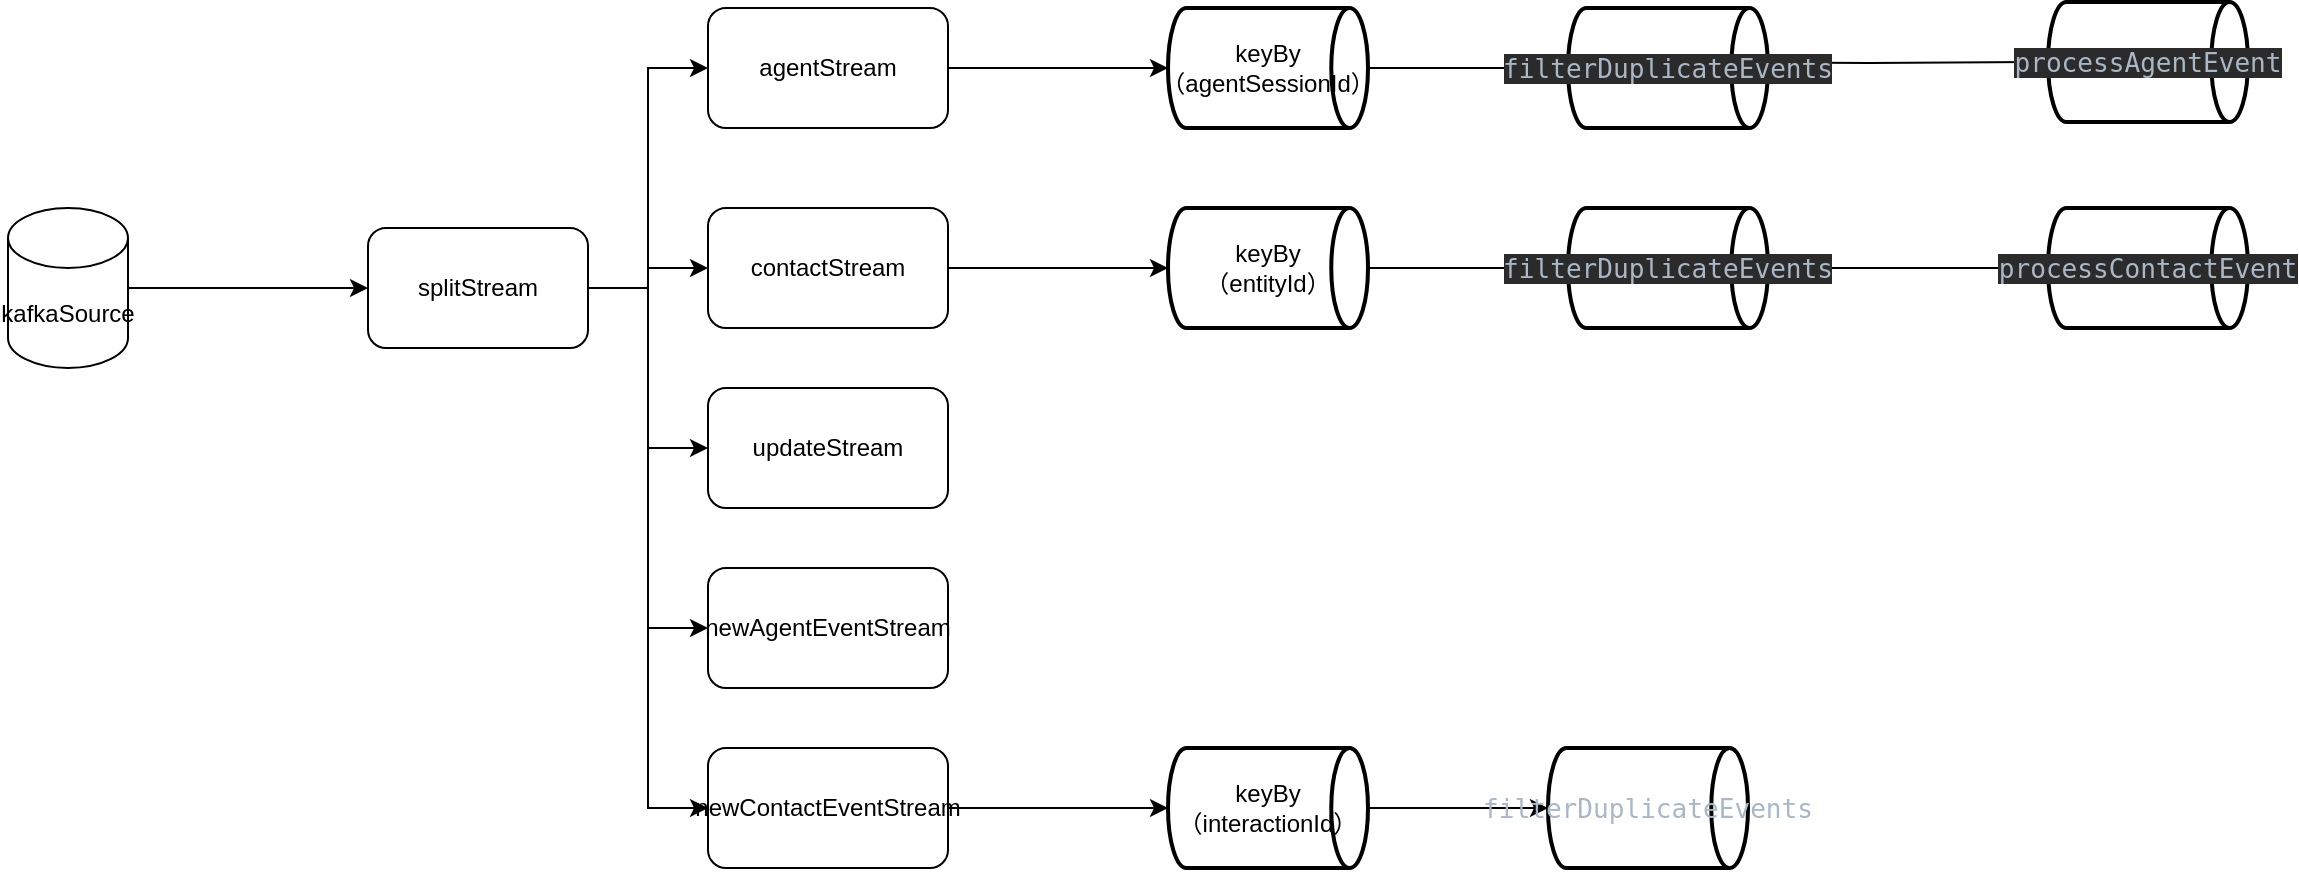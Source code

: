 <mxfile version="21.1.7" type="github" pages="2">
  <diagram name="main" id="odc719tHQT71LVsh4h66">
    <mxGraphModel dx="1187" dy="697" grid="1" gridSize="10" guides="1" tooltips="1" connect="1" arrows="1" fold="1" page="1" pageScale="1" pageWidth="827" pageHeight="1169" math="0" shadow="0">
      <root>
        <mxCell id="0" />
        <mxCell id="1" parent="0" />
        <mxCell id="GYKoJQ0Byy7SxUV7eUTv-8" style="edgeStyle=orthogonalEdgeStyle;rounded=0;orthogonalLoop=1;jettySize=auto;html=1;entryX=0;entryY=0.5;entryDx=0;entryDy=0;" edge="1" parent="1" source="GYKoJQ0Byy7SxUV7eUTv-1" target="GYKoJQ0Byy7SxUV7eUTv-7">
          <mxGeometry relative="1" as="geometry" />
        </mxCell>
        <mxCell id="GYKoJQ0Byy7SxUV7eUTv-1" value="kafkaSource" style="shape=cylinder3;whiteSpace=wrap;html=1;boundedLbl=1;backgroundOutline=1;size=15;" vertex="1" parent="1">
          <mxGeometry x="40" y="280" width="60" height="80" as="geometry" />
        </mxCell>
        <mxCell id="GYKoJQ0Byy7SxUV7eUTv-10" style="edgeStyle=orthogonalEdgeStyle;rounded=0;orthogonalLoop=1;jettySize=auto;html=1;entryX=0;entryY=0.5;entryDx=0;entryDy=0;" edge="1" parent="1" source="GYKoJQ0Byy7SxUV7eUTv-7" target="GYKoJQ0Byy7SxUV7eUTv-9">
          <mxGeometry relative="1" as="geometry" />
        </mxCell>
        <mxCell id="GYKoJQ0Byy7SxUV7eUTv-12" style="edgeStyle=orthogonalEdgeStyle;rounded=0;orthogonalLoop=1;jettySize=auto;html=1;" edge="1" parent="1" source="GYKoJQ0Byy7SxUV7eUTv-7" target="GYKoJQ0Byy7SxUV7eUTv-11">
          <mxGeometry relative="1" as="geometry" />
        </mxCell>
        <mxCell id="GYKoJQ0Byy7SxUV7eUTv-14" style="edgeStyle=orthogonalEdgeStyle;rounded=0;orthogonalLoop=1;jettySize=auto;html=1;entryX=0;entryY=0.5;entryDx=0;entryDy=0;" edge="1" parent="1" source="GYKoJQ0Byy7SxUV7eUTv-7" target="GYKoJQ0Byy7SxUV7eUTv-13">
          <mxGeometry relative="1" as="geometry" />
        </mxCell>
        <mxCell id="GYKoJQ0Byy7SxUV7eUTv-16" style="edgeStyle=orthogonalEdgeStyle;rounded=0;orthogonalLoop=1;jettySize=auto;html=1;entryX=0;entryY=0.5;entryDx=0;entryDy=0;" edge="1" parent="1" source="GYKoJQ0Byy7SxUV7eUTv-7" target="GYKoJQ0Byy7SxUV7eUTv-15">
          <mxGeometry relative="1" as="geometry" />
        </mxCell>
        <mxCell id="GYKoJQ0Byy7SxUV7eUTv-18" style="edgeStyle=orthogonalEdgeStyle;rounded=0;orthogonalLoop=1;jettySize=auto;html=1;entryX=0;entryY=0.5;entryDx=0;entryDy=0;" edge="1" parent="1" source="GYKoJQ0Byy7SxUV7eUTv-7" target="GYKoJQ0Byy7SxUV7eUTv-17">
          <mxGeometry relative="1" as="geometry" />
        </mxCell>
        <mxCell id="GYKoJQ0Byy7SxUV7eUTv-7" value="splitStream" style="rounded=1;whiteSpace=wrap;html=1;" vertex="1" parent="1">
          <mxGeometry x="220" y="290" width="110" height="60" as="geometry" />
        </mxCell>
        <mxCell id="GYKoJQ0Byy7SxUV7eUTv-32" style="edgeStyle=orthogonalEdgeStyle;rounded=0;orthogonalLoop=1;jettySize=auto;html=1;entryX=0;entryY=0.5;entryDx=0;entryDy=0;entryPerimeter=0;" edge="1" parent="1" source="GYKoJQ0Byy7SxUV7eUTv-9" target="GYKoJQ0Byy7SxUV7eUTv-37">
          <mxGeometry relative="1" as="geometry">
            <mxPoint x="589.966" y="210.8" as="targetPoint" />
          </mxGeometry>
        </mxCell>
        <mxCell id="GYKoJQ0Byy7SxUV7eUTv-9" value="agentStream" style="rounded=1;whiteSpace=wrap;html=1;" vertex="1" parent="1">
          <mxGeometry x="390" y="180" width="120" height="60" as="geometry" />
        </mxCell>
        <mxCell id="GYKoJQ0Byy7SxUV7eUTv-43" style="edgeStyle=orthogonalEdgeStyle;rounded=0;orthogonalLoop=1;jettySize=auto;html=1;entryX=0;entryY=0.5;entryDx=0;entryDy=0;entryPerimeter=0;" edge="1" parent="1" source="GYKoJQ0Byy7SxUV7eUTv-11" target="GYKoJQ0Byy7SxUV7eUTv-42">
          <mxGeometry relative="1" as="geometry" />
        </mxCell>
        <mxCell id="GYKoJQ0Byy7SxUV7eUTv-11" value="contactStream" style="rounded=1;whiteSpace=wrap;html=1;" vertex="1" parent="1">
          <mxGeometry x="390" y="280" width="120" height="60" as="geometry" />
        </mxCell>
        <mxCell id="GYKoJQ0Byy7SxUV7eUTv-13" value="updateStream" style="rounded=1;whiteSpace=wrap;html=1;" vertex="1" parent="1">
          <mxGeometry x="390" y="370" width="120" height="60" as="geometry" />
        </mxCell>
        <mxCell id="GYKoJQ0Byy7SxUV7eUTv-15" value="newAgentEventStream" style="rounded=1;whiteSpace=wrap;html=1;" vertex="1" parent="1">
          <mxGeometry x="390" y="460" width="120" height="60" as="geometry" />
        </mxCell>
        <mxCell id="iQfNsKNIqKLOGaRcUavk-2" style="edgeStyle=orthogonalEdgeStyle;rounded=0;orthogonalLoop=1;jettySize=auto;html=1;entryX=0;entryY=0.5;entryDx=0;entryDy=0;entryPerimeter=0;" edge="1" parent="1" source="GYKoJQ0Byy7SxUV7eUTv-17" target="iQfNsKNIqKLOGaRcUavk-1">
          <mxGeometry relative="1" as="geometry" />
        </mxCell>
        <mxCell id="GYKoJQ0Byy7SxUV7eUTv-17" value="newContactEventStream" style="rounded=1;whiteSpace=wrap;html=1;" vertex="1" parent="1">
          <mxGeometry x="390" y="550" width="120" height="60" as="geometry" />
        </mxCell>
        <mxCell id="GYKoJQ0Byy7SxUV7eUTv-34" style="edgeStyle=orthogonalEdgeStyle;rounded=0;orthogonalLoop=1;jettySize=auto;html=1;entryX=0;entryY=0.5;entryDx=0;entryDy=0;entryPerimeter=0;" edge="1" parent="1" target="GYKoJQ0Byy7SxUV7eUTv-40">
          <mxGeometry relative="1" as="geometry">
            <mxPoint x="880" y="207" as="sourcePoint" />
            <mxPoint x="1240" y="188.5" as="targetPoint" />
          </mxGeometry>
        </mxCell>
        <mxCell id="GYKoJQ0Byy7SxUV7eUTv-33" style="edgeStyle=orthogonalEdgeStyle;rounded=0;orthogonalLoop=1;jettySize=auto;html=1;entryX=0;entryY=0.5;entryDx=0;entryDy=0;entryPerimeter=0;" edge="1" parent="1" source="GYKoJQ0Byy7SxUV7eUTv-37" target="GYKoJQ0Byy7SxUV7eUTv-39">
          <mxGeometry relative="1" as="geometry">
            <mxPoint x="669.966" y="210.8" as="sourcePoint" />
            <mxPoint x="800" y="207" as="targetPoint" />
          </mxGeometry>
        </mxCell>
        <mxCell id="GYKoJQ0Byy7SxUV7eUTv-39" value="&lt;div style=&quot;background-color:#2b2b2b;color:#a9b7c6;font-family:&#39;JetBrains Mono&#39;,monospace;font-size:9.8pt;&quot;&gt;&lt;pre&gt;filterDuplicateEvents&lt;/pre&gt;&lt;/div&gt;" style="strokeWidth=2;html=1;shape=mxgraph.flowchart.direct_data;whiteSpace=wrap;" vertex="1" parent="1">
          <mxGeometry x="820" y="180" width="100" height="60" as="geometry" />
        </mxCell>
        <mxCell id="GYKoJQ0Byy7SxUV7eUTv-40" value="&lt;div style=&quot;background-color:#2b2b2b;color:#a9b7c6;font-family:&#39;JetBrains Mono&#39;,monospace;font-size:9.8pt;&quot;&gt;&lt;pre&gt;processAgentEvent&lt;/pre&gt;&lt;/div&gt;" style="strokeWidth=2;html=1;shape=mxgraph.flowchart.direct_data;whiteSpace=wrap;" vertex="1" parent="1">
          <mxGeometry x="1060" y="177" width="100" height="60" as="geometry" />
        </mxCell>
        <mxCell id="GYKoJQ0Byy7SxUV7eUTv-37" value="keyBy（agentSessionId）" style="strokeWidth=2;html=1;shape=mxgraph.flowchart.direct_data;whiteSpace=wrap;" vertex="1" parent="1">
          <mxGeometry x="620" y="180" width="100" height="60" as="geometry" />
        </mxCell>
        <mxCell id="GYKoJQ0Byy7SxUV7eUTv-45" style="edgeStyle=orthogonalEdgeStyle;rounded=0;orthogonalLoop=1;jettySize=auto;html=1;entryX=0;entryY=0.5;entryDx=0;entryDy=0;entryPerimeter=0;" edge="1" parent="1" source="GYKoJQ0Byy7SxUV7eUTv-42" target="GYKoJQ0Byy7SxUV7eUTv-44">
          <mxGeometry relative="1" as="geometry" />
        </mxCell>
        <mxCell id="GYKoJQ0Byy7SxUV7eUTv-42" value="keyBy&lt;br&gt;（entityId&lt;span style=&quot;background-color: initial;&quot;&gt;）&lt;/span&gt;" style="strokeWidth=2;html=1;shape=mxgraph.flowchart.direct_data;whiteSpace=wrap;" vertex="1" parent="1">
          <mxGeometry x="620" y="280" width="100" height="60" as="geometry" />
        </mxCell>
        <mxCell id="GYKoJQ0Byy7SxUV7eUTv-47" style="edgeStyle=orthogonalEdgeStyle;rounded=0;orthogonalLoop=1;jettySize=auto;html=1;" edge="1" parent="1" source="GYKoJQ0Byy7SxUV7eUTv-44" target="GYKoJQ0Byy7SxUV7eUTv-46">
          <mxGeometry relative="1" as="geometry" />
        </mxCell>
        <mxCell id="GYKoJQ0Byy7SxUV7eUTv-44" value="&lt;div style=&quot;background-color:#2b2b2b;color:#a9b7c6;font-family:&#39;JetBrains Mono&#39;,monospace;font-size:9.8pt;&quot;&gt;&lt;pre&gt;filterDuplicateEvents&lt;/pre&gt;&lt;/div&gt;" style="strokeWidth=2;html=1;shape=mxgraph.flowchart.direct_data;whiteSpace=wrap;" vertex="1" parent="1">
          <mxGeometry x="820" y="280" width="100" height="60" as="geometry" />
        </mxCell>
        <mxCell id="GYKoJQ0Byy7SxUV7eUTv-46" value="&lt;div style=&quot;background-color:#2b2b2b;color:#a9b7c6;font-family:&#39;JetBrains Mono&#39;,monospace;font-size:9.8pt;&quot;&gt;&lt;pre&gt;processContactEvent&lt;/pre&gt;&lt;/div&gt;" style="strokeWidth=2;html=1;shape=mxgraph.flowchart.direct_data;whiteSpace=wrap;" vertex="1" parent="1">
          <mxGeometry x="1060" y="280" width="100" height="60" as="geometry" />
        </mxCell>
        <mxCell id="iQfNsKNIqKLOGaRcUavk-4" style="edgeStyle=orthogonalEdgeStyle;rounded=0;orthogonalLoop=1;jettySize=auto;html=1;" edge="1" parent="1" source="iQfNsKNIqKLOGaRcUavk-1" target="iQfNsKNIqKLOGaRcUavk-3">
          <mxGeometry relative="1" as="geometry" />
        </mxCell>
        <mxCell id="iQfNsKNIqKLOGaRcUavk-1" value="keyBy&lt;br&gt;（interactionId&lt;span style=&quot;background-color: initial;&quot;&gt;）&lt;/span&gt;" style="strokeWidth=2;html=1;shape=mxgraph.flowchart.direct_data;whiteSpace=wrap;" vertex="1" parent="1">
          <mxGeometry x="620" y="550" width="100" height="60" as="geometry" />
        </mxCell>
        <mxCell id="iQfNsKNIqKLOGaRcUavk-3" value="&lt;pre style=&quot;border-color: var(--border-color); color: rgb(169, 183, 198); font-size: 13.067px;&quot;&gt;filterDuplicateEvents&lt;/pre&gt;" style="strokeWidth=2;html=1;shape=mxgraph.flowchart.direct_data;whiteSpace=wrap;" vertex="1" parent="1">
          <mxGeometry x="810" y="550" width="100" height="60" as="geometry" />
        </mxCell>
      </root>
    </mxGraphModel>
  </diagram>
  <diagram id="h__2FS312G6_Hfj47WM7" name="filterDuplicateEvents">
    <mxGraphModel dx="2014" dy="697" grid="1" gridSize="10" guides="1" tooltips="1" connect="1" arrows="1" fold="1" page="1" pageScale="1" pageWidth="827" pageHeight="1169" math="0" shadow="0">
      <root>
        <mxCell id="0" />
        <mxCell id="1" parent="0" />
        <mxCell id="EloGCIP4bISchfyABsFi-3" style="edgeStyle=orthogonalEdgeStyle;rounded=0;orthogonalLoop=1;jettySize=auto;html=1;" edge="1" parent="1" source="EloGCIP4bISchfyABsFi-1" target="EloGCIP4bISchfyABsFi-2">
          <mxGeometry relative="1" as="geometry" />
        </mxCell>
        <mxCell id="EloGCIP4bISchfyABsFi-4" value="&lt;div style=&quot;background-color:#2b2b2b;color:#a9b7c6;font-family:&#39;JetBrains Mono&#39;,monospace;font-size:9.8pt;&quot;&gt;&lt;pre&gt;&lt;br&gt;&lt;/pre&gt;&lt;/div&gt;" style="edgeLabel;html=1;align=center;verticalAlign=middle;resizable=0;points=[];" vertex="1" connectable="0" parent="EloGCIP4bISchfyABsFi-3">
          <mxGeometry x="-0.241" y="-1" relative="1" as="geometry">
            <mxPoint as="offset" />
          </mxGeometry>
        </mxCell>
        <mxCell id="EloGCIP4bISchfyABsFi-5" value="&lt;div&gt;AGENT_EVENT&lt;/div&gt;&lt;div&gt;&lt;span style=&quot;font-size: 11px;&quot;&gt;InteractionId.nonEmpty&lt;/span&gt;&lt;/div&gt;" style="edgeLabel;html=1;align=center;verticalAlign=middle;resizable=0;points=[];" vertex="1" connectable="0" parent="EloGCIP4bISchfyABsFi-3">
          <mxGeometry x="-0.248" y="-1" relative="1" as="geometry">
            <mxPoint as="offset" />
          </mxGeometry>
        </mxCell>
        <mxCell id="EloGCIP4bISchfyABsFi-7" style="edgeStyle=orthogonalEdgeStyle;rounded=0;orthogonalLoop=1;jettySize=auto;html=1;entryX=0.5;entryY=0;entryDx=0;entryDy=0;" edge="1" parent="1" source="EloGCIP4bISchfyABsFi-1" target="EloGCIP4bISchfyABsFi-6">
          <mxGeometry relative="1" as="geometry" />
        </mxCell>
        <mxCell id="EloGCIP4bISchfyABsFi-9" style="edgeStyle=orthogonalEdgeStyle;rounded=0;orthogonalLoop=1;jettySize=auto;html=1;entryX=0.5;entryY=0;entryDx=0;entryDy=0;" edge="1" parent="1" source="EloGCIP4bISchfyABsFi-1" target="EloGCIP4bISchfyABsFi-8">
          <mxGeometry relative="1" as="geometry" />
        </mxCell>
        <mxCell id="EloGCIP4bISchfyABsFi-10" value="&lt;div&gt;NEW_AGENT_EVENT&lt;/div&gt;&lt;div&gt;&lt;span style=&quot;font-size: 11px;&quot;&gt;NEW_CONTACT_EVENT&lt;/span&gt;&lt;/div&gt;&lt;div&gt;&lt;span style=&quot;font-size: 11px;&quot;&gt;CONTACT_EVENT&lt;/span&gt;&lt;/div&gt;" style="edgeLabel;html=1;align=center;verticalAlign=middle;resizable=0;points=[];" vertex="1" connectable="0" parent="EloGCIP4bISchfyABsFi-9">
          <mxGeometry x="-0.207" y="4" relative="1" as="geometry">
            <mxPoint as="offset" />
          </mxGeometry>
        </mxCell>
        <mxCell id="EloGCIP4bISchfyABsFi-1" value="&lt;div style=&quot;background-color:#2b2b2b;color:#a9b7c6;font-family:&#39;JetBrains Mono&#39;,monospace;font-size:9.8pt;&quot;&gt;&lt;pre&gt;processElement&lt;/pre&gt;&lt;/div&gt;" style="ellipse;whiteSpace=wrap;html=1;" vertex="1" parent="1">
          <mxGeometry x="390" y="60" width="120" height="80" as="geometry" />
        </mxCell>
        <mxCell id="EloGCIP4bISchfyABsFi-2" value="&lt;div style=&quot;background-color:#2b2b2b;color:#a9b7c6;font-family:&#39;JetBrains Mono&#39;,monospace;font-size:9.8pt;&quot;&gt;&lt;pre&gt;shouldProcessEventsWithCallId&lt;/pre&gt;&lt;/div&gt;" style="rhombus;whiteSpace=wrap;html=1;" vertex="1" parent="1">
          <mxGeometry x="130" y="170" width="80" height="80" as="geometry" />
        </mxCell>
        <mxCell id="LWrtr2q0X7hAhnQPtARt-1" style="edgeStyle=orthogonalEdgeStyle;rounded=0;orthogonalLoop=1;jettySize=auto;html=1;" edge="1" parent="1" source="EloGCIP4bISchfyABsFi-6" target="0B_UrC9FMJTI0KPQByOt-1">
          <mxGeometry relative="1" as="geometry" />
        </mxCell>
        <mxCell id="EloGCIP4bISchfyABsFi-6" value="&lt;div style=&quot;background-color:#2b2b2b;color:#a9b7c6;font-family:&#39;JetBrains Mono&#39;,monospace;font-size:9.8pt;&quot;&gt;&lt;pre&gt;shouldProcessEventsWithOutCallId&lt;/pre&gt;&lt;/div&gt;" style="rhombus;whiteSpace=wrap;html=1;" vertex="1" parent="1">
          <mxGeometry x="410" y="180" width="80" height="80" as="geometry" />
        </mxCell>
        <mxCell id="EloGCIP4bISchfyABsFi-8" value="&lt;div style=&quot;background-color:#2b2b2b;color:#a9b7c6;font-family:&#39;JetBrains Mono&#39;,monospace;font-size:9.8pt;&quot;&gt;&lt;pre&gt;shouldProcessContactEvent&lt;/pre&gt;&lt;/div&gt;" style="rhombus;whiteSpace=wrap;html=1;" vertex="1" parent="1">
          <mxGeometry x="680" y="180" width="80" height="80" as="geometry" />
        </mxCell>
        <mxCell id="xrMejvbPcSyOK0eid48Z-5" style="edgeStyle=orthogonalEdgeStyle;rounded=0;orthogonalLoop=1;jettySize=auto;html=1;entryX=0.5;entryY=0;entryDx=0;entryDy=0;entryPerimeter=0;" edge="1" parent="1" source="0B_UrC9FMJTI0KPQByOt-1" target="xrMejvbPcSyOK0eid48Z-4">
          <mxGeometry relative="1" as="geometry" />
        </mxCell>
        <mxCell id="0B_UrC9FMJTI0KPQByOt-1" value="&lt;div&gt;!contains&lt;/div&gt;&lt;div&gt;(identifierForRecord)&lt;/div&gt;" style="strokeWidth=2;html=1;shape=mxgraph.flowchart.direct_data;whiteSpace=wrap;" vertex="1" parent="1">
          <mxGeometry x="350" y="310" width="100" height="60" as="geometry" />
        </mxCell>
        <mxCell id="xrMejvbPcSyOK0eid48Z-3" style="edgeStyle=orthogonalEdgeStyle;rounded=0;orthogonalLoop=1;jettySize=auto;html=1;entryX=1.02;entryY=0.617;entryDx=0;entryDy=0;entryPerimeter=0;" edge="1" parent="1" source="xrMejvbPcSyOK0eid48Z-2" target="0B_UrC9FMJTI0KPQByOt-1">
          <mxGeometry relative="1" as="geometry" />
        </mxCell>
        <mxCell id="xrMejvbPcSyOK0eid48Z-2" value="存在不处理" style="text;html=1;strokeColor=none;fillColor=none;align=center;verticalAlign=middle;whiteSpace=wrap;rounded=0;" vertex="1" parent="1">
          <mxGeometry x="510" y="325" width="60" height="30" as="geometry" />
        </mxCell>
        <mxCell id="xrMejvbPcSyOK0eid48Z-4" value="&lt;div&gt;equals&lt;/div&gt;&lt;div&gt;(AGENT_LOGOUT_STATUS)&lt;/div&gt;" style="strokeWidth=2;html=1;shape=mxgraph.flowchart.direct_data;whiteSpace=wrap;" vertex="1" parent="1">
          <mxGeometry x="350" y="450" width="100" height="60" as="geometry" />
        </mxCell>
        <mxCell id="xrMejvbPcSyOK0eid48Z-7" style="edgeStyle=orthogonalEdgeStyle;rounded=0;orthogonalLoop=1;jettySize=auto;html=1;" edge="1" parent="1" source="xrMejvbPcSyOK0eid48Z-6" target="xrMejvbPcSyOK0eid48Z-4">
          <mxGeometry relative="1" as="geometry" />
        </mxCell>
        <mxCell id="xrMejvbPcSyOK0eid48Z-6" value="logout clear&lt;br&gt;如果AGENT_EVENT&lt;br&gt;清理agent with call id" style="text;html=1;strokeColor=none;fillColor=none;align=center;verticalAlign=middle;whiteSpace=wrap;rounded=0;" vertex="1" parent="1">
          <mxGeometry x="500" y="465" width="60" height="30" as="geometry" />
        </mxCell>
        <mxCell id="LWrtr2q0X7hAhnQPtARt-2" value="&lt;div&gt;callst-callend&lt;/div&gt;&lt;div&gt;(乱序的丢失了)&lt;/div&gt;" style="strokeWidth=2;html=1;shape=mxgraph.flowchart.direct_data;whiteSpace=wrap;" vertex="1" parent="1">
          <mxGeometry x="120" y="370" width="100" height="60" as="geometry" />
        </mxCell>
        <mxCell id="LWrtr2q0X7hAhnQPtARt-4" value="&lt;div&gt;!contains&lt;/div&gt;&lt;div&gt;(identifierForRecord)&lt;/div&gt;" style="strokeWidth=2;html=1;shape=mxgraph.flowchart.direct_data;whiteSpace=wrap;" vertex="1" parent="1">
          <mxGeometry x="120" y="290" width="100" height="60" as="geometry" />
        </mxCell>
        <mxCell id="LWrtr2q0X7hAhnQPtARt-6" value="&lt;ul&gt;&lt;li&gt;agentCallIdEventsState&amp;nbsp;&lt;/li&gt;&lt;li&gt;agentStateKeysToRemoveStateValue&amp;nbsp;&lt;br&gt;&lt;/li&gt;&lt;li&gt;对于需要处理的注册clear通过event+time&lt;/li&gt;&lt;/ul&gt;" style="text;strokeColor=none;fillColor=none;html=1;whiteSpace=wrap;verticalAlign=middle;overflow=hidden;" vertex="1" parent="1">
          <mxGeometry x="-200" y="355" width="260" height="70" as="geometry" />
        </mxCell>
      </root>
    </mxGraphModel>
  </diagram>
</mxfile>
